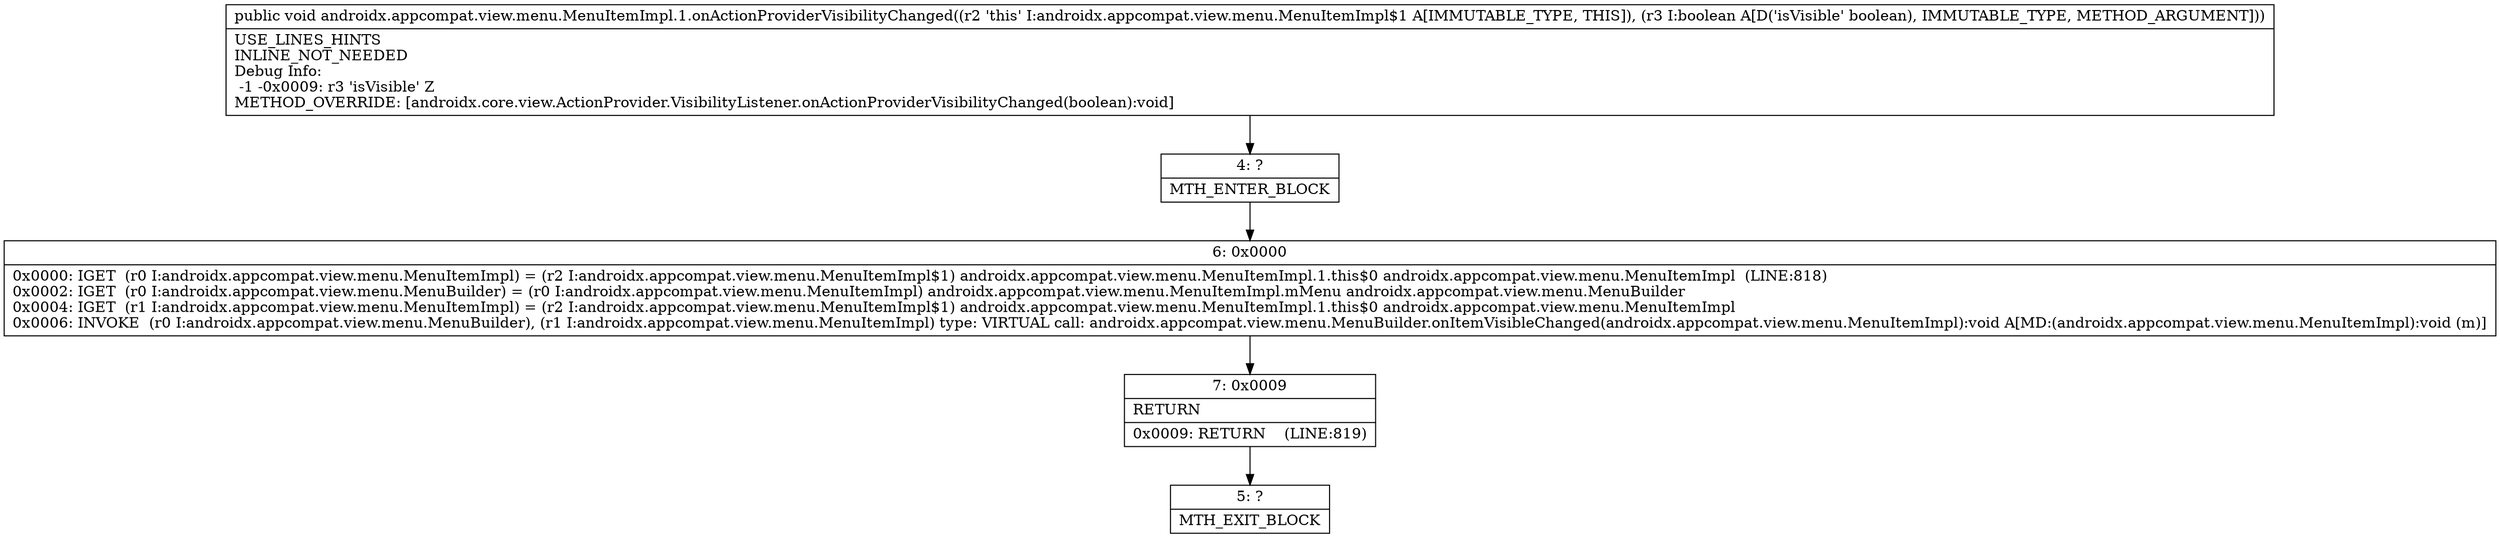 digraph "CFG forandroidx.appcompat.view.menu.MenuItemImpl.1.onActionProviderVisibilityChanged(Z)V" {
Node_4 [shape=record,label="{4\:\ ?|MTH_ENTER_BLOCK\l}"];
Node_6 [shape=record,label="{6\:\ 0x0000|0x0000: IGET  (r0 I:androidx.appcompat.view.menu.MenuItemImpl) = (r2 I:androidx.appcompat.view.menu.MenuItemImpl$1) androidx.appcompat.view.menu.MenuItemImpl.1.this$0 androidx.appcompat.view.menu.MenuItemImpl  (LINE:818)\l0x0002: IGET  (r0 I:androidx.appcompat.view.menu.MenuBuilder) = (r0 I:androidx.appcompat.view.menu.MenuItemImpl) androidx.appcompat.view.menu.MenuItemImpl.mMenu androidx.appcompat.view.menu.MenuBuilder \l0x0004: IGET  (r1 I:androidx.appcompat.view.menu.MenuItemImpl) = (r2 I:androidx.appcompat.view.menu.MenuItemImpl$1) androidx.appcompat.view.menu.MenuItemImpl.1.this$0 androidx.appcompat.view.menu.MenuItemImpl \l0x0006: INVOKE  (r0 I:androidx.appcompat.view.menu.MenuBuilder), (r1 I:androidx.appcompat.view.menu.MenuItemImpl) type: VIRTUAL call: androidx.appcompat.view.menu.MenuBuilder.onItemVisibleChanged(androidx.appcompat.view.menu.MenuItemImpl):void A[MD:(androidx.appcompat.view.menu.MenuItemImpl):void (m)]\l}"];
Node_7 [shape=record,label="{7\:\ 0x0009|RETURN\l|0x0009: RETURN    (LINE:819)\l}"];
Node_5 [shape=record,label="{5\:\ ?|MTH_EXIT_BLOCK\l}"];
MethodNode[shape=record,label="{public void androidx.appcompat.view.menu.MenuItemImpl.1.onActionProviderVisibilityChanged((r2 'this' I:androidx.appcompat.view.menu.MenuItemImpl$1 A[IMMUTABLE_TYPE, THIS]), (r3 I:boolean A[D('isVisible' boolean), IMMUTABLE_TYPE, METHOD_ARGUMENT]))  | USE_LINES_HINTS\lINLINE_NOT_NEEDED\lDebug Info:\l  \-1 \-0x0009: r3 'isVisible' Z\lMETHOD_OVERRIDE: [androidx.core.view.ActionProvider.VisibilityListener.onActionProviderVisibilityChanged(boolean):void]\l}"];
MethodNode -> Node_4;Node_4 -> Node_6;
Node_6 -> Node_7;
Node_7 -> Node_5;
}

